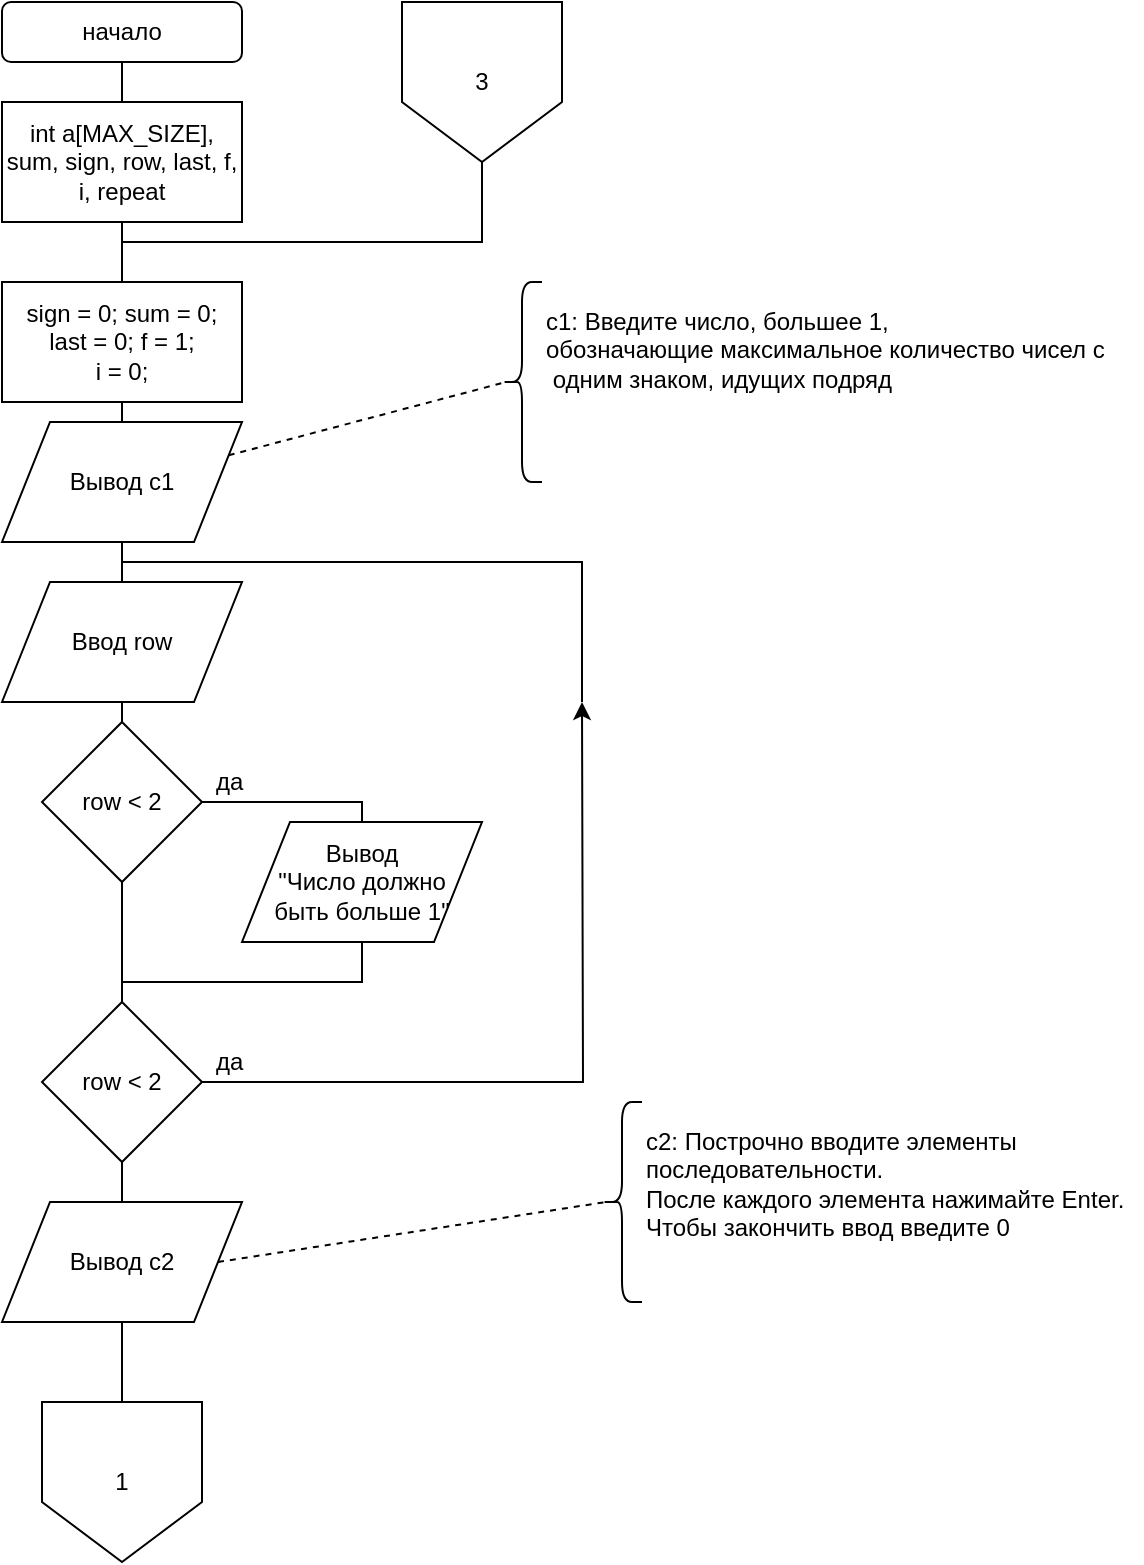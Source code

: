 <mxfile version="12.2.4" type="device" pages="3"><diagram id="mTjTD93ScKTlY_FLoEfz" name="Page-1"><mxGraphModel dx="1127" dy="770" grid="1" gridSize="10" guides="1" tooltips="1" connect="1" arrows="1" fold="1" page="1" pageScale="1" pageWidth="827" pageHeight="1169" math="0" shadow="0"><root><mxCell id="0"/><mxCell id="1" parent="0"/><mxCell id="nQvOYQhAWqF7EpzOlWRM-1" value="начало" style="rounded=1;whiteSpace=wrap;html=1;" vertex="1" parent="1"><mxGeometry x="210" y="10" width="120" height="30" as="geometry"/></mxCell><mxCell id="nQvOYQhAWqF7EpzOlWRM-2" value="int a[MAX_SIZE], sum, sign, row, last, f, i, repeat" style="rounded=0;whiteSpace=wrap;html=1;" vertex="1" parent="1"><mxGeometry x="210" y="60" width="120" height="60" as="geometry"/></mxCell><mxCell id="nQvOYQhAWqF7EpzOlWRM-3" value="" style="endArrow=none;html=1;entryX=0.5;entryY=1;entryDx=0;entryDy=0;exitX=0.5;exitY=0;exitDx=0;exitDy=0;" edge="1" parent="1" source="nQvOYQhAWqF7EpzOlWRM-2" target="nQvOYQhAWqF7EpzOlWRM-1"><mxGeometry width="50" height="50" relative="1" as="geometry"><mxPoint x="150" y="180" as="sourcePoint"/><mxPoint x="200" y="130" as="targetPoint"/></mxGeometry></mxCell><mxCell id="nQvOYQhAWqF7EpzOlWRM-4" value="sign = 0; sum = 0;&lt;br&gt;last = 0; f = 1;&lt;br&gt;i = 0;" style="rounded=0;whiteSpace=wrap;html=1;" vertex="1" parent="1"><mxGeometry x="210" y="150" width="120" height="60" as="geometry"/></mxCell><mxCell id="nQvOYQhAWqF7EpzOlWRM-5" value="" style="endArrow=none;html=1;entryX=0.5;entryY=1;entryDx=0;entryDy=0;exitX=0.5;exitY=0;exitDx=0;exitDy=0;" edge="1" parent="1" source="nQvOYQhAWqF7EpzOlWRM-4" target="nQvOYQhAWqF7EpzOlWRM-2"><mxGeometry width="50" height="50" relative="1" as="geometry"><mxPoint x="160" y="290" as="sourcePoint"/><mxPoint x="210" y="240" as="targetPoint"/></mxGeometry></mxCell><mxCell id="nQvOYQhAWqF7EpzOlWRM-6" value="Вывод с1" style="shape=parallelogram;perimeter=parallelogramPerimeter;whiteSpace=wrap;html=1;" vertex="1" parent="1"><mxGeometry x="210" y="220" width="120" height="60" as="geometry"/></mxCell><mxCell id="nQvOYQhAWqF7EpzOlWRM-7" value="" style="endArrow=none;html=1;entryX=0.5;entryY=1;entryDx=0;entryDy=0;exitX=0.5;exitY=0;exitDx=0;exitDy=0;" edge="1" parent="1" source="nQvOYQhAWqF7EpzOlWRM-6" target="nQvOYQhAWqF7EpzOlWRM-4"><mxGeometry width="50" height="50" relative="1" as="geometry"><mxPoint x="130" y="320" as="sourcePoint"/><mxPoint x="180" y="270" as="targetPoint"/></mxGeometry></mxCell><mxCell id="nQvOYQhAWqF7EpzOlWRM-8" value="" style="shape=curlyBracket;whiteSpace=wrap;html=1;rounded=1;" vertex="1" parent="1"><mxGeometry x="460" y="150" width="20" height="100" as="geometry"/></mxCell><mxCell id="nQvOYQhAWqF7EpzOlWRM-10" value="" style="endArrow=none;dashed=1;html=1;exitX=1;exitY=0.25;exitDx=0;exitDy=0;entryX=0.1;entryY=0.5;entryDx=0;entryDy=0;entryPerimeter=0;" edge="1" parent="1" source="nQvOYQhAWqF7EpzOlWRM-6" target="nQvOYQhAWqF7EpzOlWRM-8"><mxGeometry width="50" height="50" relative="1" as="geometry"><mxPoint x="410" y="230" as="sourcePoint"/><mxPoint x="460" y="180" as="targetPoint"/></mxGeometry></mxCell><mxCell id="nQvOYQhAWqF7EpzOlWRM-12" value="с1: Введите число, большее 1, &lt;br&gt;обозначающие максимальное количество чисел с&lt;br&gt;&amp;nbsp;одним знаком, идущих подряд" style="text;html=1;resizable=0;points=[];autosize=1;align=left;verticalAlign=top;spacingTop=-4;" vertex="1" parent="1"><mxGeometry x="480" y="160" width="290" height="40" as="geometry"/></mxCell><mxCell id="nQvOYQhAWqF7EpzOlWRM-13" value="Ввод row" style="shape=parallelogram;perimeter=parallelogramPerimeter;whiteSpace=wrap;html=1;" vertex="1" parent="1"><mxGeometry x="210" y="300" width="120" height="60" as="geometry"/></mxCell><mxCell id="nQvOYQhAWqF7EpzOlWRM-14" value="" style="endArrow=none;html=1;exitX=0.5;exitY=0;exitDx=0;exitDy=0;entryX=0.5;entryY=1;entryDx=0;entryDy=0;" edge="1" parent="1" source="nQvOYQhAWqF7EpzOlWRM-13" target="nQvOYQhAWqF7EpzOlWRM-6"><mxGeometry width="50" height="50" relative="1" as="geometry"><mxPoint x="180" y="400" as="sourcePoint"/><mxPoint x="270" y="290" as="targetPoint"/></mxGeometry></mxCell><mxCell id="nQvOYQhAWqF7EpzOlWRM-15" value="row &amp;lt; 2" style="rhombus;whiteSpace=wrap;html=1;" vertex="1" parent="1"><mxGeometry x="230" y="370" width="80" height="80" as="geometry"/></mxCell><mxCell id="nQvOYQhAWqF7EpzOlWRM-16" value="Вывод&lt;br&gt;&quot;Число должно&lt;br&gt;быть больше 1&quot;&lt;br&gt;" style="shape=parallelogram;perimeter=parallelogramPerimeter;whiteSpace=wrap;html=1;" vertex="1" parent="1"><mxGeometry x="330" y="420" width="120" height="60" as="geometry"/></mxCell><mxCell id="nQvOYQhAWqF7EpzOlWRM-17" value="" style="endArrow=none;html=1;exitX=1;exitY=0.5;exitDx=0;exitDy=0;entryX=0.5;entryY=0;entryDx=0;entryDy=0;rounded=0;" edge="1" parent="1" source="nQvOYQhAWqF7EpzOlWRM-15" target="nQvOYQhAWqF7EpzOlWRM-16"><mxGeometry width="50" height="50" relative="1" as="geometry"><mxPoint x="370" y="410" as="sourcePoint"/><mxPoint x="420" y="360" as="targetPoint"/><Array as="points"><mxPoint x="390" y="410"/></Array></mxGeometry></mxCell><mxCell id="nQvOYQhAWqF7EpzOlWRM-18" value="" style="endArrow=none;html=1;entryX=0.5;entryY=1;entryDx=0;entryDy=0;exitX=0.5;exitY=0;exitDx=0;exitDy=0;" edge="1" parent="1" source="nQvOYQhAWqF7EpzOlWRM-15" target="nQvOYQhAWqF7EpzOlWRM-13"><mxGeometry width="50" height="50" relative="1" as="geometry"><mxPoint x="150" y="460" as="sourcePoint"/><mxPoint x="200" y="410" as="targetPoint"/></mxGeometry></mxCell><mxCell id="nQvOYQhAWqF7EpzOlWRM-19" value="да" style="text;html=1;resizable=0;points=[];autosize=1;align=left;verticalAlign=top;spacingTop=-4;" vertex="1" parent="1"><mxGeometry x="315" y="390" width="30" height="20" as="geometry"/></mxCell><mxCell id="nQvOYQhAWqF7EpzOlWRM-24" style="edgeStyle=orthogonalEdgeStyle;rounded=0;orthogonalLoop=1;jettySize=auto;html=1;exitX=1;exitY=0.5;exitDx=0;exitDy=0;" edge="1" parent="1" source="nQvOYQhAWqF7EpzOlWRM-20"><mxGeometry relative="1" as="geometry"><mxPoint x="500" y="360" as="targetPoint"/></mxGeometry></mxCell><mxCell id="nQvOYQhAWqF7EpzOlWRM-20" value="row &amp;lt; 2" style="rhombus;whiteSpace=wrap;html=1;" vertex="1" parent="1"><mxGeometry x="230" y="510" width="80" height="80" as="geometry"/></mxCell><mxCell id="nQvOYQhAWqF7EpzOlWRM-21" value="" style="endArrow=none;html=1;entryX=0.5;entryY=1;entryDx=0;entryDy=0;exitX=0.5;exitY=0;exitDx=0;exitDy=0;rounded=0;" edge="1" parent="1" source="nQvOYQhAWqF7EpzOlWRM-20" target="nQvOYQhAWqF7EpzOlWRM-16"><mxGeometry width="50" height="50" relative="1" as="geometry"><mxPoint x="140" y="570" as="sourcePoint"/><mxPoint x="190" y="520" as="targetPoint"/><Array as="points"><mxPoint x="270" y="500"/><mxPoint x="390" y="500"/></Array></mxGeometry></mxCell><mxCell id="nQvOYQhAWqF7EpzOlWRM-22" value="" style="endArrow=none;html=1;entryX=0.5;entryY=1;entryDx=0;entryDy=0;exitX=0.5;exitY=0;exitDx=0;exitDy=0;" edge="1" parent="1" source="nQvOYQhAWqF7EpzOlWRM-20" target="nQvOYQhAWqF7EpzOlWRM-15"><mxGeometry width="50" height="50" relative="1" as="geometry"><mxPoint x="170" y="560" as="sourcePoint"/><mxPoint x="220" y="510" as="targetPoint"/></mxGeometry></mxCell><mxCell id="nQvOYQhAWqF7EpzOlWRM-25" value="" style="endArrow=none;html=1;exitX=0.5;exitY=0;exitDx=0;exitDy=0;rounded=0;" edge="1" parent="1" source="nQvOYQhAWqF7EpzOlWRM-13"><mxGeometry width="50" height="50" relative="1" as="geometry"><mxPoint x="410" y="330" as="sourcePoint"/><mxPoint x="500" y="360" as="targetPoint"/><Array as="points"><mxPoint x="270" y="290"/><mxPoint x="500" y="290"/></Array></mxGeometry></mxCell><mxCell id="nQvOYQhAWqF7EpzOlWRM-26" value="да" style="text;html=1;resizable=0;points=[];autosize=1;align=left;verticalAlign=top;spacingTop=-4;" vertex="1" parent="1"><mxGeometry x="315" y="530" width="30" height="20" as="geometry"/></mxCell><mxCell id="nQvOYQhAWqF7EpzOlWRM-27" value="Вывод с2" style="shape=parallelogram;perimeter=parallelogramPerimeter;whiteSpace=wrap;html=1;" vertex="1" parent="1"><mxGeometry x="210" y="610" width="120" height="60" as="geometry"/></mxCell><mxCell id="nQvOYQhAWqF7EpzOlWRM-28" value="" style="endArrow=none;html=1;entryX=0.5;entryY=1;entryDx=0;entryDy=0;exitX=0.5;exitY=0;exitDx=0;exitDy=0;" edge="1" parent="1" source="nQvOYQhAWqF7EpzOlWRM-27" target="nQvOYQhAWqF7EpzOlWRM-20"><mxGeometry width="50" height="50" relative="1" as="geometry"><mxPoint x="110" y="660" as="sourcePoint"/><mxPoint x="160" y="610" as="targetPoint"/></mxGeometry></mxCell><mxCell id="nQvOYQhAWqF7EpzOlWRM-29" value="" style="shape=curlyBracket;whiteSpace=wrap;html=1;rounded=1;" vertex="1" parent="1"><mxGeometry x="510" y="560" width="20" height="100" as="geometry"/></mxCell><mxCell id="nQvOYQhAWqF7EpzOlWRM-30" value="" style="endArrow=none;dashed=1;html=1;entryX=0.1;entryY=0.5;entryDx=0;entryDy=0;entryPerimeter=0;exitX=1;exitY=0.5;exitDx=0;exitDy=0;" edge="1" parent="1" source="nQvOYQhAWqF7EpzOlWRM-27" target="nQvOYQhAWqF7EpzOlWRM-29"><mxGeometry width="50" height="50" relative="1" as="geometry"><mxPoint x="330" y="690" as="sourcePoint"/><mxPoint x="380" y="640" as="targetPoint"/></mxGeometry></mxCell><mxCell id="nQvOYQhAWqF7EpzOlWRM-31" value="с2: Построчно вводите элементы &lt;br&gt;последовательности. &lt;br&gt;После каждого элемента нажимайте Enter. &lt;br&gt;Чтобы закончить ввод введите 0" style="text;html=1;resizable=0;points=[];autosize=1;align=left;verticalAlign=top;spacingTop=-4;" vertex="1" parent="1"><mxGeometry x="530" y="570" width="250" height="60" as="geometry"/></mxCell><mxCell id="nQvOYQhAWqF7EpzOlWRM-33" value="" style="endArrow=none;html=1;entryX=0.5;entryY=1;entryDx=0;entryDy=0;exitX=0.5;exitY=0;exitDx=0;exitDy=0;" edge="1" parent="1" target="nQvOYQhAWqF7EpzOlWRM-27"><mxGeometry width="50" height="50" relative="1" as="geometry"><mxPoint x="270" y="710" as="sourcePoint"/><mxPoint x="170" y="780" as="targetPoint"/></mxGeometry></mxCell><mxCell id="nQvOYQhAWqF7EpzOlWRM-39" value="1" style="shape=offPageConnector;whiteSpace=wrap;html=1;" vertex="1" parent="1"><mxGeometry x="230" y="710" width="80" height="80" as="geometry"/></mxCell><mxCell id="GQkP4QNt8a_me7lBA54k-1" value="3" style="shape=offPageConnector;whiteSpace=wrap;html=1;align=center;" vertex="1" parent="1"><mxGeometry x="410" y="10" width="80" height="80" as="geometry"/></mxCell><mxCell id="GQkP4QNt8a_me7lBA54k-2" value="" style="endArrow=none;html=1;strokeColor=#000000;entryX=0.5;entryY=1;entryDx=0;entryDy=0;rounded=0;" edge="1" parent="1" target="GQkP4QNt8a_me7lBA54k-1"><mxGeometry width="50" height="50" relative="1" as="geometry"><mxPoint x="270" y="130" as="sourcePoint"/><mxPoint x="400" y="150" as="targetPoint"/><Array as="points"><mxPoint x="450" y="130"/></Array></mxGeometry></mxCell></root></mxGraphModel></diagram><diagram id="4bhjkLBJtoCoZ1-2YwpB" name="Page-2"><mxGraphModel dx="1127" dy="770" grid="1" gridSize="10" guides="1" tooltips="1" connect="1" arrows="1" fold="1" page="1" pageScale="1" pageWidth="827" pageHeight="1169" math="0" shadow="0"><root><mxCell id="ygwPaP4SK8o91BuUYYyO-0"/><mxCell id="ygwPaP4SK8o91BuUYYyO-1" parent="ygwPaP4SK8o91BuUYYyO-0"/><mxCell id="ygwPaP4SK8o91BuUYYyO-2" value="1" style="shape=offPageConnector;whiteSpace=wrap;html=1;" vertex="1" parent="ygwPaP4SK8o91BuUYYyO-1"><mxGeometry x="190" y="20" width="80" height="80" as="geometry"/></mxCell><mxCell id="F1i6LhRN47bcu_obD80l-0" value="Ввод a[i]" style="shape=parallelogram;perimeter=parallelogramPerimeter;whiteSpace=wrap;html=1;" vertex="1" parent="ygwPaP4SK8o91BuUYYyO-1"><mxGeometry x="170" y="130" width="120" height="60" as="geometry"/></mxCell><mxCell id="F1i6LhRN47bcu_obD80l-1" value="" style="endArrow=none;html=1;entryX=0.5;entryY=1;entryDx=0;entryDy=0;exitX=0.5;exitY=0;exitDx=0;exitDy=0;" edge="1" parent="ygwPaP4SK8o91BuUYYyO-1" source="F1i6LhRN47bcu_obD80l-0" target="ygwPaP4SK8o91BuUYYyO-2"><mxGeometry width="50" height="50" relative="1" as="geometry"><mxPoint x="130" y="110" as="sourcePoint"/><mxPoint x="180" y="60" as="targetPoint"/></mxGeometry></mxCell><mxCell id="F1i6LhRN47bcu_obD80l-2" value="a[i] &amp;lt; 0" style="rhombus;whiteSpace=wrap;html=1;" vertex="1" parent="ygwPaP4SK8o91BuUYYyO-1"><mxGeometry x="190" y="210" width="80" height="80" as="geometry"/></mxCell><mxCell id="F1i6LhRN47bcu_obD80l-15" value="sign &amp;gt; 0" style="rhombus;whiteSpace=wrap;html=1;" vertex="1" parent="ygwPaP4SK8o91BuUYYyO-1"><mxGeometry x="190" y="510" width="80" height="80" as="geometry"/></mxCell><mxCell id="F1i6LhRN47bcu_obD80l-3" value="" style="endArrow=none;html=1;entryX=0.5;entryY=1;entryDx=0;entryDy=0;exitX=0.5;exitY=0;exitDx=0;exitDy=0;" edge="1" parent="ygwPaP4SK8o91BuUYYyO-1" source="F1i6LhRN47bcu_obD80l-2" target="F1i6LhRN47bcu_obD80l-0"><mxGeometry width="50" height="50" relative="1" as="geometry"><mxPoint x="50" y="280" as="sourcePoint"/><mxPoint x="100" y="230" as="targetPoint"/></mxGeometry></mxCell><mxCell id="F1i6LhRN47bcu_obD80l-4" value="sign &amp;gt; 0" style="rhombus;whiteSpace=wrap;html=1;" vertex="1" parent="ygwPaP4SK8o91BuUYYyO-1"><mxGeometry x="390" y="270" width="80" height="80" as="geometry"/></mxCell><mxCell id="F1i6LhRN47bcu_obD80l-5" value="" style="endArrow=none;html=1;exitX=1;exitY=0.5;exitDx=0;exitDy=0;entryX=0.5;entryY=0;entryDx=0;entryDy=0;rounded=0;" edge="1" parent="ygwPaP4SK8o91BuUYYyO-1" source="F1i6LhRN47bcu_obD80l-2" target="F1i6LhRN47bcu_obD80l-4"><mxGeometry width="50" height="50" relative="1" as="geometry"><mxPoint x="370" y="250" as="sourcePoint"/><mxPoint x="530" y="200" as="targetPoint"/><Array as="points"><mxPoint x="430" y="250"/></Array></mxGeometry></mxCell><mxCell id="F1i6LhRN47bcu_obD80l-6" value="да" style="text;html=1;resizable=0;points=[];autosize=1;align=left;verticalAlign=top;spacingTop=-4;" vertex="1" parent="ygwPaP4SK8o91BuUYYyO-1"><mxGeometry x="275" y="230" width="30" height="20" as="geometry"/></mxCell><mxCell id="F1i6LhRN47bcu_obD80l-7" value="sign = -1" style="rounded=0;whiteSpace=wrap;html=1;" vertex="1" parent="ygwPaP4SK8o91BuUYYyO-1"><mxGeometry x="513" y="360" width="120" height="60" as="geometry"/></mxCell><mxCell id="F1i6LhRN47bcu_obD80l-8" value="" style="endArrow=none;html=1;exitX=1;exitY=0.5;exitDx=0;exitDy=0;entryX=0.5;entryY=0;entryDx=0;entryDy=0;rounded=0;" edge="1" parent="ygwPaP4SK8o91BuUYYyO-1" source="F1i6LhRN47bcu_obD80l-4" target="F1i6LhRN47bcu_obD80l-7"><mxGeometry width="50" height="50" relative="1" as="geometry"><mxPoint x="570" y="270" as="sourcePoint"/><mxPoint x="620" y="220" as="targetPoint"/><Array as="points"><mxPoint x="573" y="310"/></Array></mxGeometry></mxCell><mxCell id="F1i6LhRN47bcu_obD80l-9" value="да" style="text;html=1;resizable=0;points=[];autosize=1;align=left;verticalAlign=top;spacingTop=-4;" vertex="1" parent="ygwPaP4SK8o91BuUYYyO-1"><mxGeometry x="470" y="290" width="30" height="20" as="geometry"/></mxCell><mxCell id="F1i6LhRN47bcu_obD80l-10" value="sign--" style="rounded=0;whiteSpace=wrap;html=1;" vertex="1" parent="ygwPaP4SK8o91BuUYYyO-1"><mxGeometry x="370" y="360" width="120" height="60" as="geometry"/></mxCell><mxCell id="F1i6LhRN47bcu_obD80l-11" value="" style="endArrow=none;html=1;entryX=0.5;entryY=1;entryDx=0;entryDy=0;exitX=0.5;exitY=0;exitDx=0;exitDy=0;" edge="1" parent="ygwPaP4SK8o91BuUYYyO-1" source="F1i6LhRN47bcu_obD80l-10" target="F1i6LhRN47bcu_obD80l-4"><mxGeometry width="50" height="50" relative="1" as="geometry"><mxPoint x="270" y="420" as="sourcePoint"/><mxPoint x="320" y="370" as="targetPoint"/></mxGeometry></mxCell><mxCell id="F1i6LhRN47bcu_obD80l-12" value="last = i" style="rounded=0;whiteSpace=wrap;html=1;" vertex="1" parent="ygwPaP4SK8o91BuUYYyO-1"><mxGeometry x="440" y="450" width="120" height="60" as="geometry"/></mxCell><mxCell id="F1i6LhRN47bcu_obD80l-13" value="" style="endArrow=none;html=1;entryX=0.5;entryY=1;entryDx=0;entryDy=0;exitX=0.5;exitY=0;exitDx=0;exitDy=0;rounded=0;" edge="1" parent="ygwPaP4SK8o91BuUYYyO-1" source="F1i6LhRN47bcu_obD80l-12" target="F1i6LhRN47bcu_obD80l-10"><mxGeometry width="50" height="50" relative="1" as="geometry"><mxPoint x="320" y="520" as="sourcePoint"/><mxPoint x="370" y="470" as="targetPoint"/><Array as="points"><mxPoint x="500" y="440"/><mxPoint x="430" y="440"/></Array></mxGeometry></mxCell><mxCell id="F1i6LhRN47bcu_obD80l-14" value="" style="endArrow=none;html=1;entryX=0.5;entryY=1;entryDx=0;entryDy=0;rounded=0;" edge="1" parent="ygwPaP4SK8o91BuUYYyO-1" target="F1i6LhRN47bcu_obD80l-7"><mxGeometry width="50" height="50" relative="1" as="geometry"><mxPoint x="500" y="440" as="sourcePoint"/><mxPoint x="630" y="510" as="targetPoint"/><Array as="points"><mxPoint x="573" y="440"/></Array></mxGeometry></mxCell><mxCell id="F1i6LhRN47bcu_obD80l-17" value="" style="endArrow=none;html=1;entryX=0.5;entryY=1;entryDx=0;entryDy=0;exitX=0.5;exitY=0;exitDx=0;exitDy=0;" edge="1" parent="ygwPaP4SK8o91BuUYYyO-1" source="F1i6LhRN47bcu_obD80l-15" target="F1i6LhRN47bcu_obD80l-2"><mxGeometry width="50" height="50" relative="1" as="geometry"><mxPoint x="80" y="470" as="sourcePoint"/><mxPoint x="130" y="420" as="targetPoint"/></mxGeometry></mxCell><mxCell id="F1i6LhRN47bcu_obD80l-18" value="sign++" style="rounded=0;whiteSpace=wrap;html=1;" vertex="1" parent="ygwPaP4SK8o91BuUYYyO-1"><mxGeometry x="313" y="600" width="120" height="60" as="geometry"/></mxCell><mxCell id="F1i6LhRN47bcu_obD80l-19" value="" style="endArrow=none;html=1;exitX=1;exitY=0.5;exitDx=0;exitDy=0;entryX=0.5;entryY=0;entryDx=0;entryDy=0;rounded=0;" edge="1" parent="ygwPaP4SK8o91BuUYYyO-1" target="F1i6LhRN47bcu_obD80l-18"><mxGeometry width="50" height="50" relative="1" as="geometry"><mxPoint x="270" y="550" as="sourcePoint"/><mxPoint x="420" y="460" as="targetPoint"/><Array as="points"><mxPoint x="373" y="550"/></Array></mxGeometry></mxCell><mxCell id="F1i6LhRN47bcu_obD80l-20" value="да" style="text;html=1;resizable=0;points=[];autosize=1;align=left;verticalAlign=top;spacingTop=-4;" vertex="1" parent="ygwPaP4SK8o91BuUYYyO-1"><mxGeometry x="270" y="530" width="30" height="20" as="geometry"/></mxCell><mxCell id="F1i6LhRN47bcu_obD80l-21" value="sign = 1" style="rounded=0;whiteSpace=wrap;html=1;" vertex="1" parent="ygwPaP4SK8o91BuUYYyO-1"><mxGeometry x="170" y="600" width="120" height="60" as="geometry"/></mxCell><mxCell id="F1i6LhRN47bcu_obD80l-22" value="" style="endArrow=none;html=1;entryX=0.5;entryY=1;entryDx=0;entryDy=0;exitX=0.5;exitY=0;exitDx=0;exitDy=0;" edge="1" parent="ygwPaP4SK8o91BuUYYyO-1" source="F1i6LhRN47bcu_obD80l-21"><mxGeometry width="50" height="50" relative="1" as="geometry"><mxPoint x="70" y="660" as="sourcePoint"/><mxPoint x="230" y="590" as="targetPoint"/></mxGeometry></mxCell><mxCell id="F1i6LhRN47bcu_obD80l-25" value="" style="endArrow=none;html=1;entryX=0.5;entryY=1;entryDx=0;entryDy=0;rounded=0;exitX=0.5;exitY=0;exitDx=0;exitDy=0;" edge="1" parent="ygwPaP4SK8o91BuUYYyO-1" target="F1i6LhRN47bcu_obD80l-18" source="F1i6LhRN47bcu_obD80l-26"><mxGeometry width="50" height="50" relative="1" as="geometry"><mxPoint x="300" y="680" as="sourcePoint"/><mxPoint x="430" y="750" as="targetPoint"/><Array as="points"><mxPoint x="400" y="680"/><mxPoint x="373" y="680"/></Array></mxGeometry></mxCell><mxCell id="F1i6LhRN47bcu_obD80l-26" value="i++" style="rounded=0;whiteSpace=wrap;html=1;" vertex="1" parent="ygwPaP4SK8o91BuUYYyO-1"><mxGeometry x="340" y="700" width="120" height="60" as="geometry"/></mxCell><mxCell id="F1i6LhRN47bcu_obD80l-27" value="" style="endArrow=none;html=1;entryX=0.5;entryY=1;entryDx=0;entryDy=0;rounded=0;" edge="1" parent="ygwPaP4SK8o91BuUYYyO-1" target="F1i6LhRN47bcu_obD80l-21"><mxGeometry width="50" height="50" relative="1" as="geometry"><mxPoint x="370" y="680" as="sourcePoint"/><mxPoint x="210" y="740" as="targetPoint"/><Array as="points"><mxPoint x="230" y="680"/></Array></mxGeometry></mxCell><mxCell id="F1i6LhRN47bcu_obD80l-28" value="" style="endArrow=none;html=1;entryX=0.5;entryY=1;entryDx=0;entryDy=0;rounded=0;" edge="1" parent="ygwPaP4SK8o91BuUYYyO-1" target="F1i6LhRN47bcu_obD80l-12"><mxGeometry width="50" height="50" relative="1" as="geometry"><mxPoint x="400" y="680" as="sourcePoint"/><mxPoint x="560" y="630" as="targetPoint"/><Array as="points"><mxPoint x="500" y="680"/></Array></mxGeometry></mxCell><mxCell id="F1i6LhRN47bcu_obD80l-34" style="edgeStyle=orthogonalEdgeStyle;rounded=0;orthogonalLoop=1;jettySize=auto;html=1;exitX=1;exitY=0.5;exitDx=0;exitDy=0;" edge="1" parent="ygwPaP4SK8o91BuUYYyO-1" source="F1i6LhRN47bcu_obD80l-29"><mxGeometry relative="1" as="geometry"><mxPoint x="360" y="110" as="targetPoint"/><Array as="points"><mxPoint x="690" y="830"/><mxPoint x="690" y="110"/></Array></mxGeometry></mxCell><mxCell id="F1i6LhRN47bcu_obD80l-29" value="Условие" style="rhombus;whiteSpace=wrap;html=1;" vertex="1" parent="ygwPaP4SK8o91BuUYYyO-1"><mxGeometry x="360" y="790" width="80" height="80" as="geometry"/></mxCell><mxCell id="F1i6LhRN47bcu_obD80l-30" value="" style="endArrow=none;html=1;entryX=0.5;entryY=1;entryDx=0;entryDy=0;exitX=0.5;exitY=0;exitDx=0;exitDy=0;" edge="1" parent="ygwPaP4SK8o91BuUYYyO-1" source="F1i6LhRN47bcu_obD80l-29" target="F1i6LhRN47bcu_obD80l-26"><mxGeometry width="50" height="50" relative="1" as="geometry"><mxPoint x="230" y="840" as="sourcePoint"/><mxPoint x="280" y="790" as="targetPoint"/></mxGeometry></mxCell><mxCell id="F1i6LhRN47bcu_obD80l-31" value="" style="shape=curlyBracket;whiteSpace=wrap;html=1;rounded=1;rotation=180;" vertex="1" parent="ygwPaP4SK8o91BuUYYyO-1"><mxGeometry x="200" y="770" width="20" height="120" as="geometry"/></mxCell><mxCell id="F1i6LhRN47bcu_obD80l-32" value="" style="endArrow=none;dashed=1;html=1;entryX=0;entryY=0.5;entryDx=0;entryDy=0;exitX=0.1;exitY=0.5;exitDx=0;exitDy=0;exitPerimeter=0;" edge="1" parent="ygwPaP4SK8o91BuUYYyO-1" source="F1i6LhRN47bcu_obD80l-31" target="F1i6LhRN47bcu_obD80l-29"><mxGeometry width="50" height="50" relative="1" as="geometry"><mxPoint x="170" y="810" as="sourcePoint"/><mxPoint x="220" y="760" as="targetPoint"/></mxGeometry></mxCell><mxCell id="F1i6LhRN47bcu_obD80l-33" value="a[i-1] != 0&lt;br&gt;И&lt;br&gt;i &amp;lt; 10&lt;br&gt;И&lt;br&gt;abs(sign) &amp;lt; row" style="text;html=1;resizable=0;points=[];autosize=1;align=right;verticalAlign=top;spacingTop=-4;" vertex="1" parent="ygwPaP4SK8o91BuUYYyO-1"><mxGeometry x="100" y="790" width="100" height="70" as="geometry"/></mxCell><mxCell id="F1i6LhRN47bcu_obD80l-35" value="" style="endArrow=none;html=1;" edge="1" parent="ygwPaP4SK8o91BuUYYyO-1"><mxGeometry width="50" height="50" relative="1" as="geometry"><mxPoint x="230" y="110" as="sourcePoint"/><mxPoint x="360" y="110" as="targetPoint"/></mxGeometry></mxCell><mxCell id="F1i6LhRN47bcu_obD80l-36" value="да" style="text;html=1;resizable=0;points=[];autosize=1;align=left;verticalAlign=top;spacingTop=-4;" vertex="1" parent="ygwPaP4SK8o91BuUYYyO-1"><mxGeometry x="440" y="810" width="30" height="20" as="geometry"/></mxCell><mxCell id="F1i6LhRN47bcu_obD80l-38" value="2" style="shape=offPageConnector;whiteSpace=wrap;html=1;align=center;" vertex="1" parent="ygwPaP4SK8o91BuUYYyO-1"><mxGeometry x="360" y="910" width="80" height="80" as="geometry"/></mxCell><mxCell id="F1i6LhRN47bcu_obD80l-39" value="" style="endArrow=none;html=1;entryX=0.5;entryY=1;entryDx=0;entryDy=0;exitX=0.5;exitY=0;exitDx=0;exitDy=0;" edge="1" parent="ygwPaP4SK8o91BuUYYyO-1" source="F1i6LhRN47bcu_obD80l-38" target="F1i6LhRN47bcu_obD80l-29"><mxGeometry width="50" height="50" relative="1" as="geometry"><mxPoint x="250" y="960" as="sourcePoint"/><mxPoint x="300" y="910" as="targetPoint"/></mxGeometry></mxCell></root></mxGraphModel></diagram><diagram id="lEjZ_zX31WxgViPBwOhs" name="Page-3"><mxGraphModel dx="1127" dy="770" grid="1" gridSize="10" guides="1" tooltips="1" connect="1" arrows="1" fold="1" page="1" pageScale="1" pageWidth="827" pageHeight="1169" math="0" shadow="0"><root><mxCell id="wK6YtfmF3_p76WWgBCcq-0"/><mxCell id="wK6YtfmF3_p76WWgBCcq-1" parent="wK6YtfmF3_p76WWgBCcq-0"/><mxCell id="wK6YtfmF3_p76WWgBCcq-2" value="2" style="shape=offPageConnector;whiteSpace=wrap;html=1;align=center;" vertex="1" parent="wK6YtfmF3_p76WWgBCcq-1"><mxGeometry x="310" y="20" width="80" height="80" as="geometry"/></mxCell><mxCell id="wK6YtfmF3_p76WWgBCcq-3" value="int j = last" style="rounded=0;whiteSpace=wrap;html=1;align=center;" vertex="1" parent="wK6YtfmF3_p76WWgBCcq-1"><mxGeometry x="290" y="110" width="120" height="60" as="geometry"/></mxCell><mxCell id="wK6YtfmF3_p76WWgBCcq-4" value="" style="endArrow=none;html=1;entryX=0.5;entryY=1;entryDx=0;entryDy=0;exitX=0.5;exitY=0;exitDx=0;exitDy=0;" edge="1" parent="wK6YtfmF3_p76WWgBCcq-1" source="wK6YtfmF3_p76WWgBCcq-3" target="wK6YtfmF3_p76WWgBCcq-2"><mxGeometry width="50" height="50" relative="1" as="geometry"><mxPoint x="160" y="210" as="sourcePoint"/><mxPoint x="210" y="160" as="targetPoint"/></mxGeometry></mxCell><mxCell id="wK6YtfmF3_p76WWgBCcq-5" value="a[j] &amp;gt; 0" style="rhombus;whiteSpace=wrap;html=1;align=center;" vertex="1" parent="wK6YtfmF3_p76WWgBCcq-1"><mxGeometry x="310" y="190" width="80" height="80" as="geometry"/></mxCell><mxCell id="wK6YtfmF3_p76WWgBCcq-6" value="" style="endArrow=none;html=1;entryX=0.5;entryY=1;entryDx=0;entryDy=0;exitX=0.5;exitY=0;exitDx=0;exitDy=0;" edge="1" parent="wK6YtfmF3_p76WWgBCcq-1" source="wK6YtfmF3_p76WWgBCcq-5" target="wK6YtfmF3_p76WWgBCcq-3"><mxGeometry width="50" height="50" relative="1" as="geometry"><mxPoint x="240" y="280" as="sourcePoint"/><mxPoint x="290" y="230" as="targetPoint"/></mxGeometry></mxCell><mxCell id="wK6YtfmF3_p76WWgBCcq-7" value="f = 0" style="rounded=0;whiteSpace=wrap;html=1;align=center;" vertex="1" parent="wK6YtfmF3_p76WWgBCcq-1"><mxGeometry x="425" y="290" width="120" height="60" as="geometry"/></mxCell><mxCell id="wK6YtfmF3_p76WWgBCcq-8" value="" style="endArrow=none;html=1;exitX=1;exitY=0.5;exitDx=0;exitDy=0;entryX=0.5;entryY=0;entryDx=0;entryDy=0;strokeColor=#000000;rounded=0;" edge="1" parent="wK6YtfmF3_p76WWgBCcq-1" source="wK6YtfmF3_p76WWgBCcq-5" target="wK6YtfmF3_p76WWgBCcq-7"><mxGeometry width="50" height="50" relative="1" as="geometry"><mxPoint x="530" y="230" as="sourcePoint"/><mxPoint x="580" y="180" as="targetPoint"/><Array as="points"><mxPoint x="485" y="230"/></Array></mxGeometry></mxCell><mxCell id="wK6YtfmF3_p76WWgBCcq-9" value="да" style="text;html=1;resizable=0;points=[];autosize=1;align=left;verticalAlign=top;spacingTop=-4;" vertex="1" parent="wK6YtfmF3_p76WWgBCcq-1"><mxGeometry x="395" y="210" width="30" height="20" as="geometry"/></mxCell><mxCell id="wK6YtfmF3_p76WWgBCcq-10" value="sum += a[j]" style="rounded=0;whiteSpace=wrap;html=1;align=center;" vertex="1" parent="wK6YtfmF3_p76WWgBCcq-1"><mxGeometry x="290" y="290" width="120" height="60" as="geometry"/></mxCell><mxCell id="wK6YtfmF3_p76WWgBCcq-11" value="" style="endArrow=none;html=1;strokeColor=#000000;entryX=0.5;entryY=1;entryDx=0;entryDy=0;exitX=0.5;exitY=0;exitDx=0;exitDy=0;" edge="1" parent="wK6YtfmF3_p76WWgBCcq-1" source="wK6YtfmF3_p76WWgBCcq-10" target="wK6YtfmF3_p76WWgBCcq-5"><mxGeometry width="50" height="50" relative="1" as="geometry"><mxPoint x="160" y="300" as="sourcePoint"/><mxPoint x="210" y="250" as="targetPoint"/></mxGeometry></mxCell><mxCell id="wK6YtfmF3_p76WWgBCcq-12" value="j--" style="rounded=0;whiteSpace=wrap;html=1;align=center;" vertex="1" parent="wK6YtfmF3_p76WWgBCcq-1"><mxGeometry x="360" y="380" width="120" height="60" as="geometry"/></mxCell><mxCell id="wK6YtfmF3_p76WWgBCcq-13" value="" style="endArrow=none;html=1;strokeColor=#000000;entryX=0.5;entryY=1;entryDx=0;entryDy=0;exitX=0.5;exitY=0;exitDx=0;exitDy=0;rounded=0;" edge="1" parent="wK6YtfmF3_p76WWgBCcq-1" source="wK6YtfmF3_p76WWgBCcq-12" target="wK6YtfmF3_p76WWgBCcq-10"><mxGeometry width="50" height="50" relative="1" as="geometry"><mxPoint x="230" y="450" as="sourcePoint"/><mxPoint x="280" y="400" as="targetPoint"/><Array as="points"><mxPoint x="420" y="370"/><mxPoint x="350" y="370"/></Array></mxGeometry></mxCell><mxCell id="wK6YtfmF3_p76WWgBCcq-14" value="" style="endArrow=none;html=1;strokeColor=#000000;entryX=0.5;entryY=1;entryDx=0;entryDy=0;rounded=0;" edge="1" parent="wK6YtfmF3_p76WWgBCcq-1" target="wK6YtfmF3_p76WWgBCcq-7"><mxGeometry width="50" height="50" relative="1" as="geometry"><mxPoint x="420" y="370" as="sourcePoint"/><mxPoint x="560" y="390" as="targetPoint"/><Array as="points"><mxPoint x="485" y="370"/></Array></mxGeometry></mxCell><mxCell id="wxt5qnXTFYlGLm2uJqV0-4" style="edgeStyle=orthogonalEdgeStyle;rounded=0;orthogonalLoop=1;jettySize=auto;html=1;exitX=1;exitY=0.5;exitDx=0;exitDy=0;strokeColor=#000000;" edge="1" parent="wK6YtfmF3_p76WWgBCcq-1" source="wK6YtfmF3_p76WWgBCcq-15"><mxGeometry relative="1" as="geometry"><mxPoint x="440" y="180" as="targetPoint"/><Array as="points"><mxPoint x="620" y="500"/><mxPoint x="620" y="180"/></Array></mxGeometry></mxCell><mxCell id="wK6YtfmF3_p76WWgBCcq-15" value="условие" style="rhombus;whiteSpace=wrap;html=1;align=center;" vertex="1" parent="wK6YtfmF3_p76WWgBCcq-1"><mxGeometry x="380" y="460" width="80" height="80" as="geometry"/></mxCell><mxCell id="wxt5qnXTFYlGLm2uJqV0-0" value="" style="shape=curlyBracket;whiteSpace=wrap;html=1;rounded=1;rotation=180;" vertex="1" parent="wK6YtfmF3_p76WWgBCcq-1"><mxGeometry x="260" y="440" width="20" height="120" as="geometry"/></mxCell><mxCell id="wxt5qnXTFYlGLm2uJqV0-1" value="j &amp;gt;= 0&lt;br&gt;И&lt;br&gt;f != 0" style="text;html=1;resizable=0;points=[];autosize=1;align=right;verticalAlign=top;spacingTop=-4;" vertex="1" parent="wK6YtfmF3_p76WWgBCcq-1"><mxGeometry x="210" y="460" width="50" height="40" as="geometry"/></mxCell><mxCell id="wxt5qnXTFYlGLm2uJqV0-2" value="" style="endArrow=none;dashed=1;html=1;strokeColor=#000000;entryX=0;entryY=0.5;entryDx=0;entryDy=0;exitX=0.1;exitY=0.5;exitDx=0;exitDy=0;exitPerimeter=0;" edge="1" parent="wK6YtfmF3_p76WWgBCcq-1" source="wxt5qnXTFYlGLm2uJqV0-0" target="wK6YtfmF3_p76WWgBCcq-15"><mxGeometry width="50" height="50" relative="1" as="geometry"><mxPoint x="170" y="410" as="sourcePoint"/><mxPoint x="220" y="360" as="targetPoint"/></mxGeometry></mxCell><mxCell id="wxt5qnXTFYlGLm2uJqV0-3" value="" style="endArrow=none;html=1;strokeColor=#000000;entryX=0.5;entryY=1;entryDx=0;entryDy=0;exitX=0.5;exitY=0;exitDx=0;exitDy=0;" edge="1" parent="wK6YtfmF3_p76WWgBCcq-1" source="wK6YtfmF3_p76WWgBCcq-15" target="wK6YtfmF3_p76WWgBCcq-12"><mxGeometry width="50" height="50" relative="1" as="geometry"><mxPoint x="180" y="430" as="sourcePoint"/><mxPoint x="230" y="380" as="targetPoint"/></mxGeometry></mxCell><mxCell id="wxt5qnXTFYlGLm2uJqV0-5" value="" style="endArrow=none;html=1;strokeColor=#000000;" edge="1" parent="wK6YtfmF3_p76WWgBCcq-1"><mxGeometry width="50" height="50" relative="1" as="geometry"><mxPoint x="350" y="180" as="sourcePoint"/><mxPoint x="440" y="180" as="targetPoint"/></mxGeometry></mxCell><mxCell id="wxt5qnXTFYlGLm2uJqV0-6" value="да" style="text;html=1;resizable=0;points=[];autosize=1;align=left;verticalAlign=top;spacingTop=-4;" vertex="1" parent="wK6YtfmF3_p76WWgBCcq-1"><mxGeometry x="465" y="480" width="30" height="20" as="geometry"/></mxCell><mxCell id="wxt5qnXTFYlGLm2uJqV0-7" value="Вывод с3" style="shape=parallelogram;perimeter=parallelogramPerimeter;whiteSpace=wrap;html=1;align=center;" vertex="1" parent="wK6YtfmF3_p76WWgBCcq-1"><mxGeometry x="360" y="560" width="120" height="60" as="geometry"/></mxCell><mxCell id="WZ5vf6vZ0BcP6wQQxnC4-0" value="" style="shape=curlyBracket;whiteSpace=wrap;html=1;rounded=1;rotation=180;" vertex="1" parent="wK6YtfmF3_p76WWgBCcq-1"><mxGeometry x="190" y="530" width="20" height="120" as="geometry"/></mxCell><mxCell id="WZ5vf6vZ0BcP6wQQxnC4-1" value="" style="endArrow=none;dashed=1;html=1;strokeColor=#000000;entryX=0;entryY=0.5;entryDx=0;entryDy=0;exitX=0.1;exitY=0.5;exitDx=0;exitDy=0;exitPerimeter=0;" edge="1" parent="wK6YtfmF3_p76WWgBCcq-1" source="WZ5vf6vZ0BcP6wQQxnC4-0" target="wxt5qnXTFYlGLm2uJqV0-7"><mxGeometry width="50" height="50" relative="1" as="geometry"><mxPoint x="130" y="510" as="sourcePoint"/><mxPoint x="180" y="460" as="targetPoint"/></mxGeometry></mxCell><mxCell id="WZ5vf6vZ0BcP6wQQxnC4-2" value="c3: Сумма последних подряд &lt;br&gt;идущих отрицательных &lt;br&gt;чисел равна sum" style="text;html=1;resizable=0;points=[];autosize=1;align=left;verticalAlign=top;spacingTop=-4;" vertex="1" parent="wK6YtfmF3_p76WWgBCcq-1"><mxGeometry x="20" y="564" width="180" height="40" as="geometry"/></mxCell><mxCell id="WZ5vf6vZ0BcP6wQQxnC4-3" value="" style="endArrow=none;html=1;strokeColor=#000000;entryX=0.5;entryY=1;entryDx=0;entryDy=0;exitX=0.5;exitY=0;exitDx=0;exitDy=0;" edge="1" parent="wK6YtfmF3_p76WWgBCcq-1" source="wxt5qnXTFYlGLm2uJqV0-7" target="wK6YtfmF3_p76WWgBCcq-15"><mxGeometry width="50" height="50" relative="1" as="geometry"><mxPoint x="330" y="720" as="sourcePoint"/><mxPoint x="380" y="670" as="targetPoint"/></mxGeometry></mxCell><mxCell id="WZ5vf6vZ0BcP6wQQxnC4-4" value="c4: Введите любое число, &lt;br&gt;отличное от нуля, &lt;br&gt;чтобы повторить &lt;br&gt;работу программы" style="text;html=1;resizable=0;points=[];autosize=1;align=left;verticalAlign=top;spacingTop=-4;" vertex="1" parent="wK6YtfmF3_p76WWgBCcq-1"><mxGeometry x="10" y="690" width="160" height="60" as="geometry"/></mxCell><mxCell id="WZ5vf6vZ0BcP6wQQxnC4-5" value="Вывод с4" style="shape=parallelogram;perimeter=parallelogramPerimeter;whiteSpace=wrap;html=1;align=center;" vertex="1" parent="wK6YtfmF3_p76WWgBCcq-1"><mxGeometry x="360" y="640" width="120" height="60" as="geometry"/></mxCell><mxCell id="WZ5vf6vZ0BcP6wQQxnC4-6" value="" style="endArrow=none;html=1;strokeColor=#000000;entryX=0.5;entryY=1;entryDx=0;entryDy=0;exitX=0.5;exitY=0;exitDx=0;exitDy=0;" edge="1" parent="wK6YtfmF3_p76WWgBCcq-1" source="WZ5vf6vZ0BcP6wQQxnC4-5"><mxGeometry width="50" height="50" relative="1" as="geometry"><mxPoint x="330" y="800" as="sourcePoint"/><mxPoint x="420" y="620" as="targetPoint"/></mxGeometry></mxCell><mxCell id="WZ5vf6vZ0BcP6wQQxnC4-7" value="" style="shape=curlyBracket;whiteSpace=wrap;html=1;rounded=1;rotation=180;" vertex="1" parent="wK6YtfmF3_p76WWgBCcq-1"><mxGeometry x="190" y="660" width="20" height="120" as="geometry"/></mxCell><mxCell id="WZ5vf6vZ0BcP6wQQxnC4-8" value="" style="endArrow=none;dashed=1;html=1;strokeColor=#000000;entryX=0;entryY=0.5;entryDx=0;entryDy=0;exitX=0.1;exitY=0.5;exitDx=0;exitDy=0;exitPerimeter=0;" edge="1" parent="wK6YtfmF3_p76WWgBCcq-1" source="WZ5vf6vZ0BcP6wQQxnC4-7" target="WZ5vf6vZ0BcP6wQQxnC4-5"><mxGeometry width="50" height="50" relative="1" as="geometry"><mxPoint x="240" y="830" as="sourcePoint"/><mxPoint x="290" y="780" as="targetPoint"/></mxGeometry></mxCell><mxCell id="WZ5vf6vZ0BcP6wQQxnC4-10" value="Ввод repeat" style="shape=parallelogram;perimeter=parallelogramPerimeter;whiteSpace=wrap;html=1;align=center;" vertex="1" parent="wK6YtfmF3_p76WWgBCcq-1"><mxGeometry x="360" y="720" width="120" height="60" as="geometry"/></mxCell><mxCell id="WZ5vf6vZ0BcP6wQQxnC4-11" value="" style="endArrow=none;html=1;strokeColor=#000000;entryX=0.5;entryY=1;entryDx=0;entryDy=0;exitX=0.5;exitY=0;exitDx=0;exitDy=0;" edge="1" parent="wK6YtfmF3_p76WWgBCcq-1" source="WZ5vf6vZ0BcP6wQQxnC4-10"><mxGeometry width="50" height="50" relative="1" as="geometry"><mxPoint x="330" y="880" as="sourcePoint"/><mxPoint x="420" y="700" as="targetPoint"/></mxGeometry></mxCell><mxCell id="WZ5vf6vZ0BcP6wQQxnC4-12" value="repeat != 0" style="rhombus;whiteSpace=wrap;html=1;align=center;" vertex="1" parent="wK6YtfmF3_p76WWgBCcq-1"><mxGeometry x="380" y="800" width="80" height="80" as="geometry"/></mxCell><mxCell id="WZ5vf6vZ0BcP6wQQxnC4-13" value="конец" style="rounded=1;whiteSpace=wrap;html=1;align=center;" vertex="1" parent="wK6YtfmF3_p76WWgBCcq-1"><mxGeometry x="360" y="920" width="120" height="30" as="geometry"/></mxCell><mxCell id="WZ5vf6vZ0BcP6wQQxnC4-14" value="" style="endArrow=none;html=1;strokeColor=#000000;entryX=0.5;entryY=1;entryDx=0;entryDy=0;exitX=0.5;exitY=0;exitDx=0;exitDy=0;" edge="1" parent="wK6YtfmF3_p76WWgBCcq-1" source="WZ5vf6vZ0BcP6wQQxnC4-12" target="WZ5vf6vZ0BcP6wQQxnC4-10"><mxGeometry width="50" height="50" relative="1" as="geometry"><mxPoint x="210" y="950" as="sourcePoint"/><mxPoint x="260" y="900" as="targetPoint"/></mxGeometry></mxCell><mxCell id="WZ5vf6vZ0BcP6wQQxnC4-15" value="" style="endArrow=none;html=1;strokeColor=#000000;exitX=0.5;exitY=0;exitDx=0;exitDy=0;entryX=0.5;entryY=1;entryDx=0;entryDy=0;" edge="1" parent="wK6YtfmF3_p76WWgBCcq-1" source="WZ5vf6vZ0BcP6wQQxnC4-13" target="WZ5vf6vZ0BcP6wQQxnC4-12"><mxGeometry width="50" height="50" relative="1" as="geometry"><mxPoint x="430" y="810" as="sourcePoint"/><mxPoint x="420" y="880" as="targetPoint"/></mxGeometry></mxCell><mxCell id="WZ5vf6vZ0BcP6wQQxnC4-16" value="" style="endArrow=none;html=1;strokeColor=#000000;exitX=1;exitY=0.5;exitDx=0;exitDy=0;entryX=0.5;entryY=0;entryDx=0;entryDy=0;rounded=0;" edge="1" parent="wK6YtfmF3_p76WWgBCcq-1" source="WZ5vf6vZ0BcP6wQQxnC4-12" target="WZ5vf6vZ0BcP6wQQxnC4-17"><mxGeometry width="50" height="50" relative="1" as="geometry"><mxPoint x="590" y="810" as="sourcePoint"/><mxPoint x="640" y="760" as="targetPoint"/><Array as="points"><mxPoint x="650" y="840"/></Array></mxGeometry></mxCell><mxCell id="WZ5vf6vZ0BcP6wQQxnC4-17" value="3" style="shape=offPageConnector;whiteSpace=wrap;html=1;align=center;" vertex="1" parent="wK6YtfmF3_p76WWgBCcq-1"><mxGeometry x="610" y="880" width="80" height="80" as="geometry"/></mxCell><mxCell id="WZ5vf6vZ0BcP6wQQxnC4-18" value="да" style="text;html=1;resizable=0;points=[];autosize=1;align=left;verticalAlign=top;spacingTop=-4;" vertex="1" parent="wK6YtfmF3_p76WWgBCcq-1"><mxGeometry x="460" y="820" width="30" height="20" as="geometry"/></mxCell></root></mxGraphModel></diagram></mxfile>